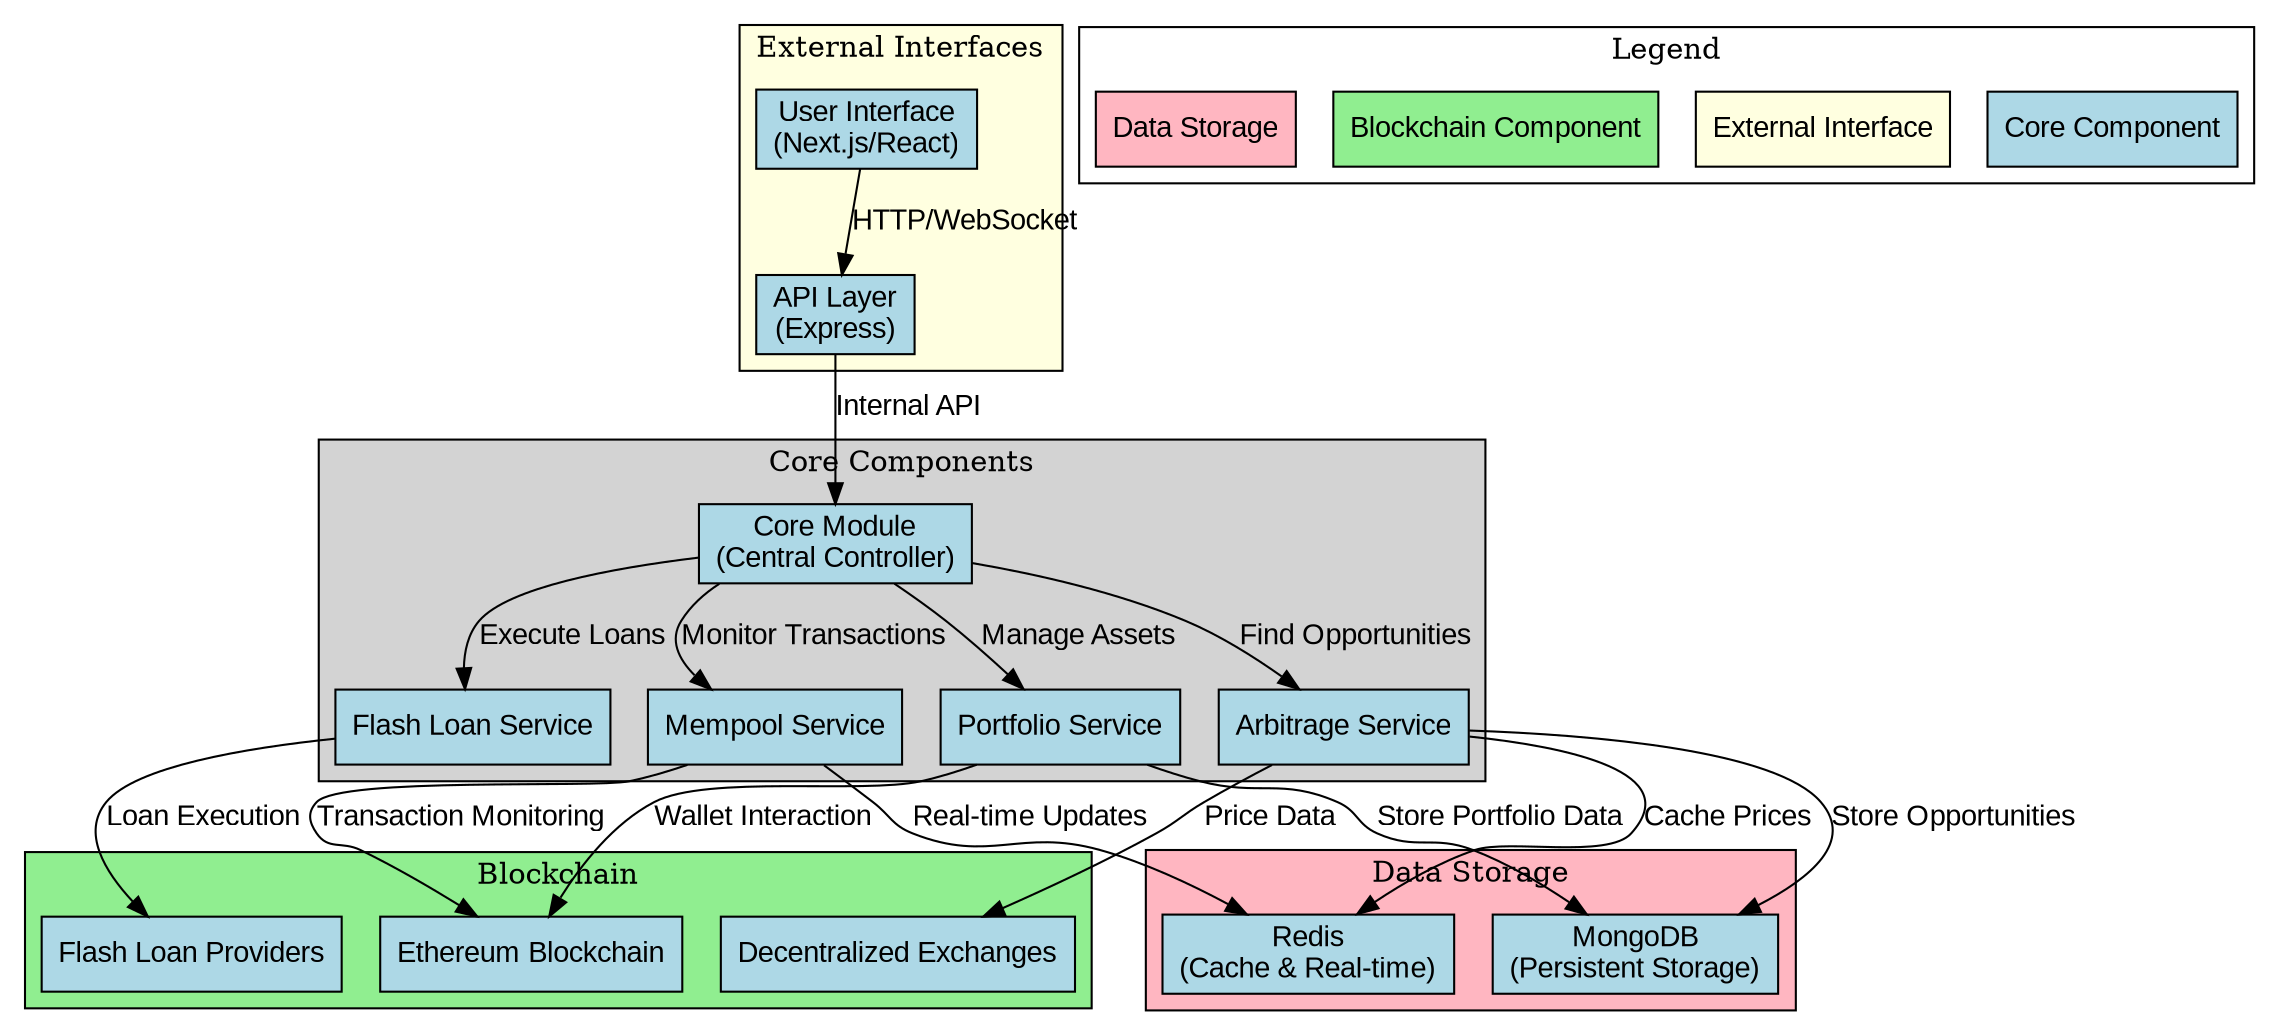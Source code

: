 digraph architecture {
  rankdir=TB;
  node [shape=box, style=filled, fillcolor=lightblue, fontname="Arial"];
  edge [fontname="Arial"];
  
  // Core components
  subgraph cluster_core {
    label="Core Components";
    style=filled;
    fillcolor=lightgrey;
    
    Core [label="Core Module\n(Central Controller)"];
    ArbitrageService [label="Arbitrage Service"];
    FlashLoanService [label="Flash Loan Service"];
    MempoolService [label="Mempool Service"];
    PortfolioService [label="Portfolio Service"];
  }
  
  // External interfaces
  subgraph cluster_external {
    label="External Interfaces";
    style=filled;
    fillcolor=lightyellow;
    
    UI [label="User Interface\n(Next.js/React)"];
    API [label="API Layer\n(Express)"];
  }
  
  // External services
  subgraph cluster_blockchain {
    label="Blockchain";
    style=filled;
    fillcolor=lightgreen;
    
    DEXs [label="Decentralized Exchanges"];
    FlashLoanProviders [label="Flash Loan Providers"];
    Blockchain [label="Ethereum Blockchain"];
  }
  
  // Databases
  subgraph cluster_data {
    label="Data Storage";
    style=filled;
    fillcolor=lightpink;
    
    MongoDB [label="MongoDB\n(Persistent Storage)"];
    Redis [label="Redis\n(Cache & Real-time)"];
  }
  
  // Connections
  UI -> API [label="HTTP/WebSocket"];
  API -> Core [label="Internal API"];
  
  Core -> ArbitrageService [label="Find Opportunities"];
  Core -> FlashLoanService [label="Execute Loans"];
  Core -> MempoolService [label="Monitor Transactions"];
  Core -> PortfolioService [label="Manage Assets"];
  
  ArbitrageService -> DEXs [label="Price Data"];
  FlashLoanService -> FlashLoanProviders [label="Loan Execution"];
  MempoolService -> Blockchain [label="Transaction Monitoring"];
  PortfolioService -> Blockchain [label="Wallet Interaction"];
  
  ArbitrageService -> MongoDB [label="Store Opportunities"];
  PortfolioService -> MongoDB [label="Store Portfolio Data"];
  
  ArbitrageService -> Redis [label="Cache Prices"];
  MempoolService -> Redis [label="Real-time Updates"];
  
  // Legend
  subgraph cluster_legend {
    label="Legend";
    node [shape=box, style=filled];
    legend_core [label="Core Component", fillcolor=lightblue];
    legend_external [label="External Interface", fillcolor=lightyellow];
    legend_blockchain [label="Blockchain Component", fillcolor=lightgreen];
    legend_data [label="Data Storage", fillcolor=lightpink];
  }
}
